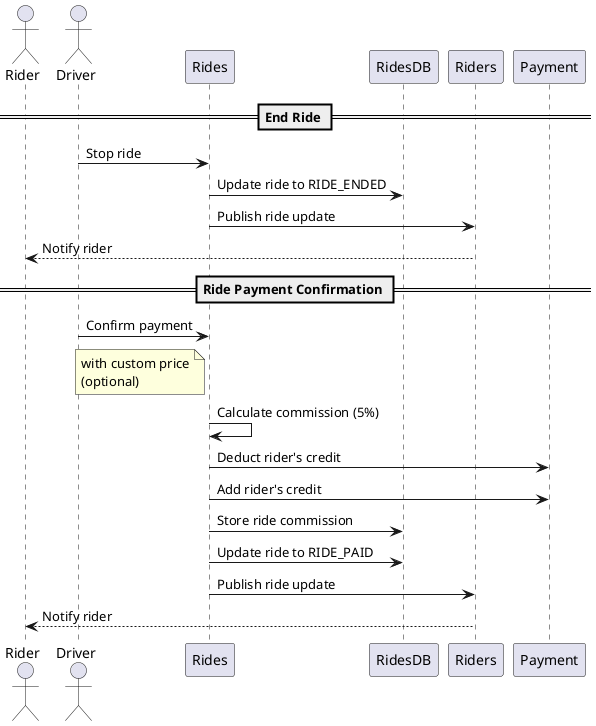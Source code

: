 @startuml Ride Started Flow

actor Rider
actor Driver

== End Ride ==
Driver->Rides: Stop ride
Rides->RidesDB: Update ride to RIDE_ENDED
Rides->Riders: Publish ride update
Riders-->Rider: Notify rider

== Ride Payment Confirmation ==
Driver->Rides: Confirm payment
note left of Rides
with custom price
(optional)
end note
Rides->Rides: Calculate commission (5%)
Rides->Payment: Deduct rider's credit
Rides->Payment: Add rider's credit
Rides->RidesDB: Store ride commission
Rides->RidesDB: Update ride to RIDE_PAID
Rides->Riders: Publish ride update
Riders-->Rider: Notify rider

@enduml